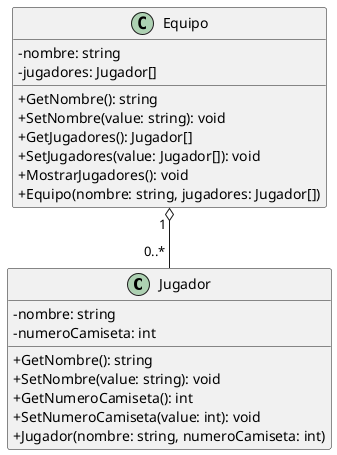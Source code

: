 
@startuml
skinparam classAttributeIconSize 0

class Jugador {
    -nombre: string
    -numeroCamiseta: int
    +GetNombre(): string
    +SetNombre(value: string): void
    +GetNumeroCamiseta(): int
    +SetNumeroCamiseta(value: int): void
    +Jugador(nombre: string, numeroCamiseta: int)
}

class Equipo {
    -nombre: string
    -jugadores: Jugador[]
    +GetNombre(): string
    +SetNombre(value: string): void
    +GetJugadores(): Jugador[]
    +SetJugadores(value: Jugador[]): void
    +MostrarJugadores(): void
    +Equipo(nombre: string, jugadores: Jugador[])
}

Equipo "1 " o-- "0..* " Jugador

@enduml
